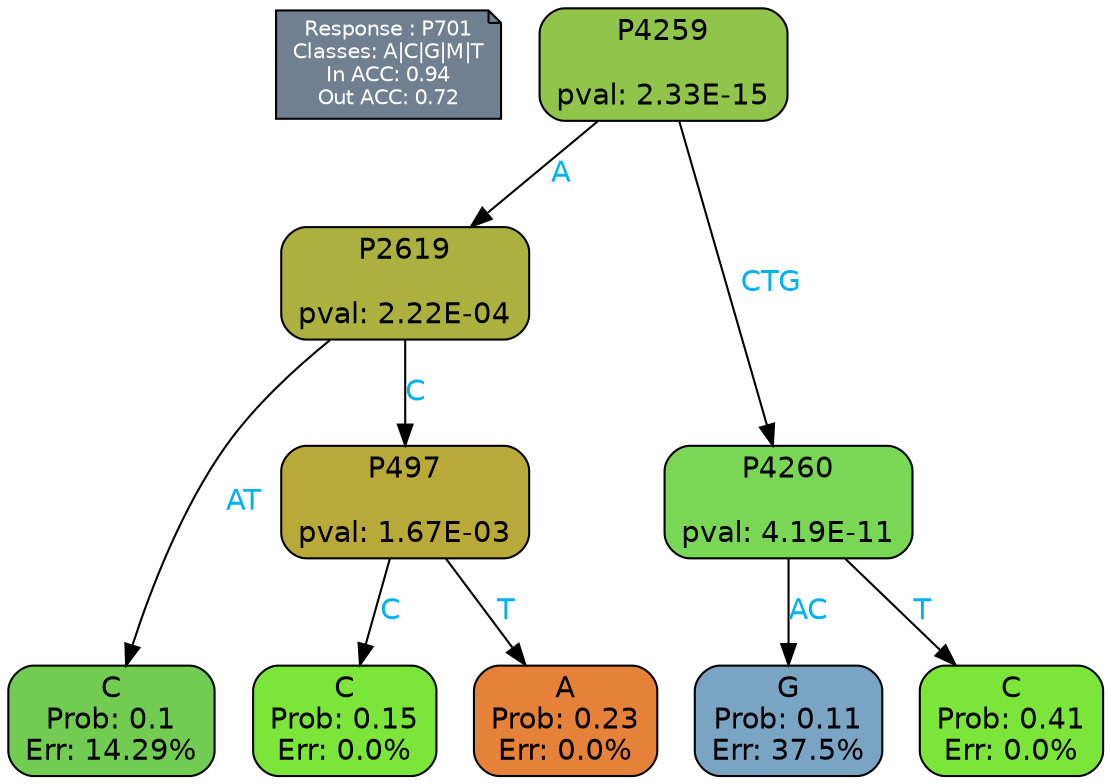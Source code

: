 digraph Tree {
node [shape=box, style="filled, rounded", color="black", fontname=helvetica] ;
graph [ranksep=equally, splines=polylines, bgcolor=transparent, dpi=600] ;
edge [fontname=helvetica] ;
LEGEND [label="Response : P701
Classes: A|C|G|M|T
In ACC: 0.94
Out ACC: 0.72
",shape=note,align=left,style=filled,fillcolor="slategray",fontcolor="white",fontsize=10];1 [label="P4259

pval: 2.33E-15", fillcolor="#91c44a"] ;
2 [label="P2619

pval: 2.22E-04", fillcolor="#abb03e"] ;
3 [label="C
Prob: 0.1
Err: 14.29%", fillcolor="#71cc51"] ;
4 [label="P497

pval: 1.67E-03", fillcolor="#b9a939"] ;
5 [label="C
Prob: 0.15
Err: 0.0%", fillcolor="#7be539"] ;
6 [label="A
Prob: 0.23
Err: 0.0%", fillcolor="#e58139"] ;
7 [label="P4260

pval: 4.19E-11", fillcolor="#7ad756"] ;
8 [label="G
Prob: 0.11
Err: 37.5%", fillcolor="#79a4c3"] ;
9 [label="C
Prob: 0.41
Err: 0.0%", fillcolor="#7be539"] ;
1 -> 2 [label="A",fontcolor=deepskyblue2] ;
1 -> 7 [label="CTG",fontcolor=deepskyblue2] ;
2 -> 3 [label="AT",fontcolor=deepskyblue2] ;
2 -> 4 [label="C",fontcolor=deepskyblue2] ;
4 -> 5 [label="C",fontcolor=deepskyblue2] ;
4 -> 6 [label="T",fontcolor=deepskyblue2] ;
7 -> 8 [label="AC",fontcolor=deepskyblue2] ;
7 -> 9 [label="T",fontcolor=deepskyblue2] ;
{rank = same; 3;5;6;8;9;}{rank = same; LEGEND;1;}}
